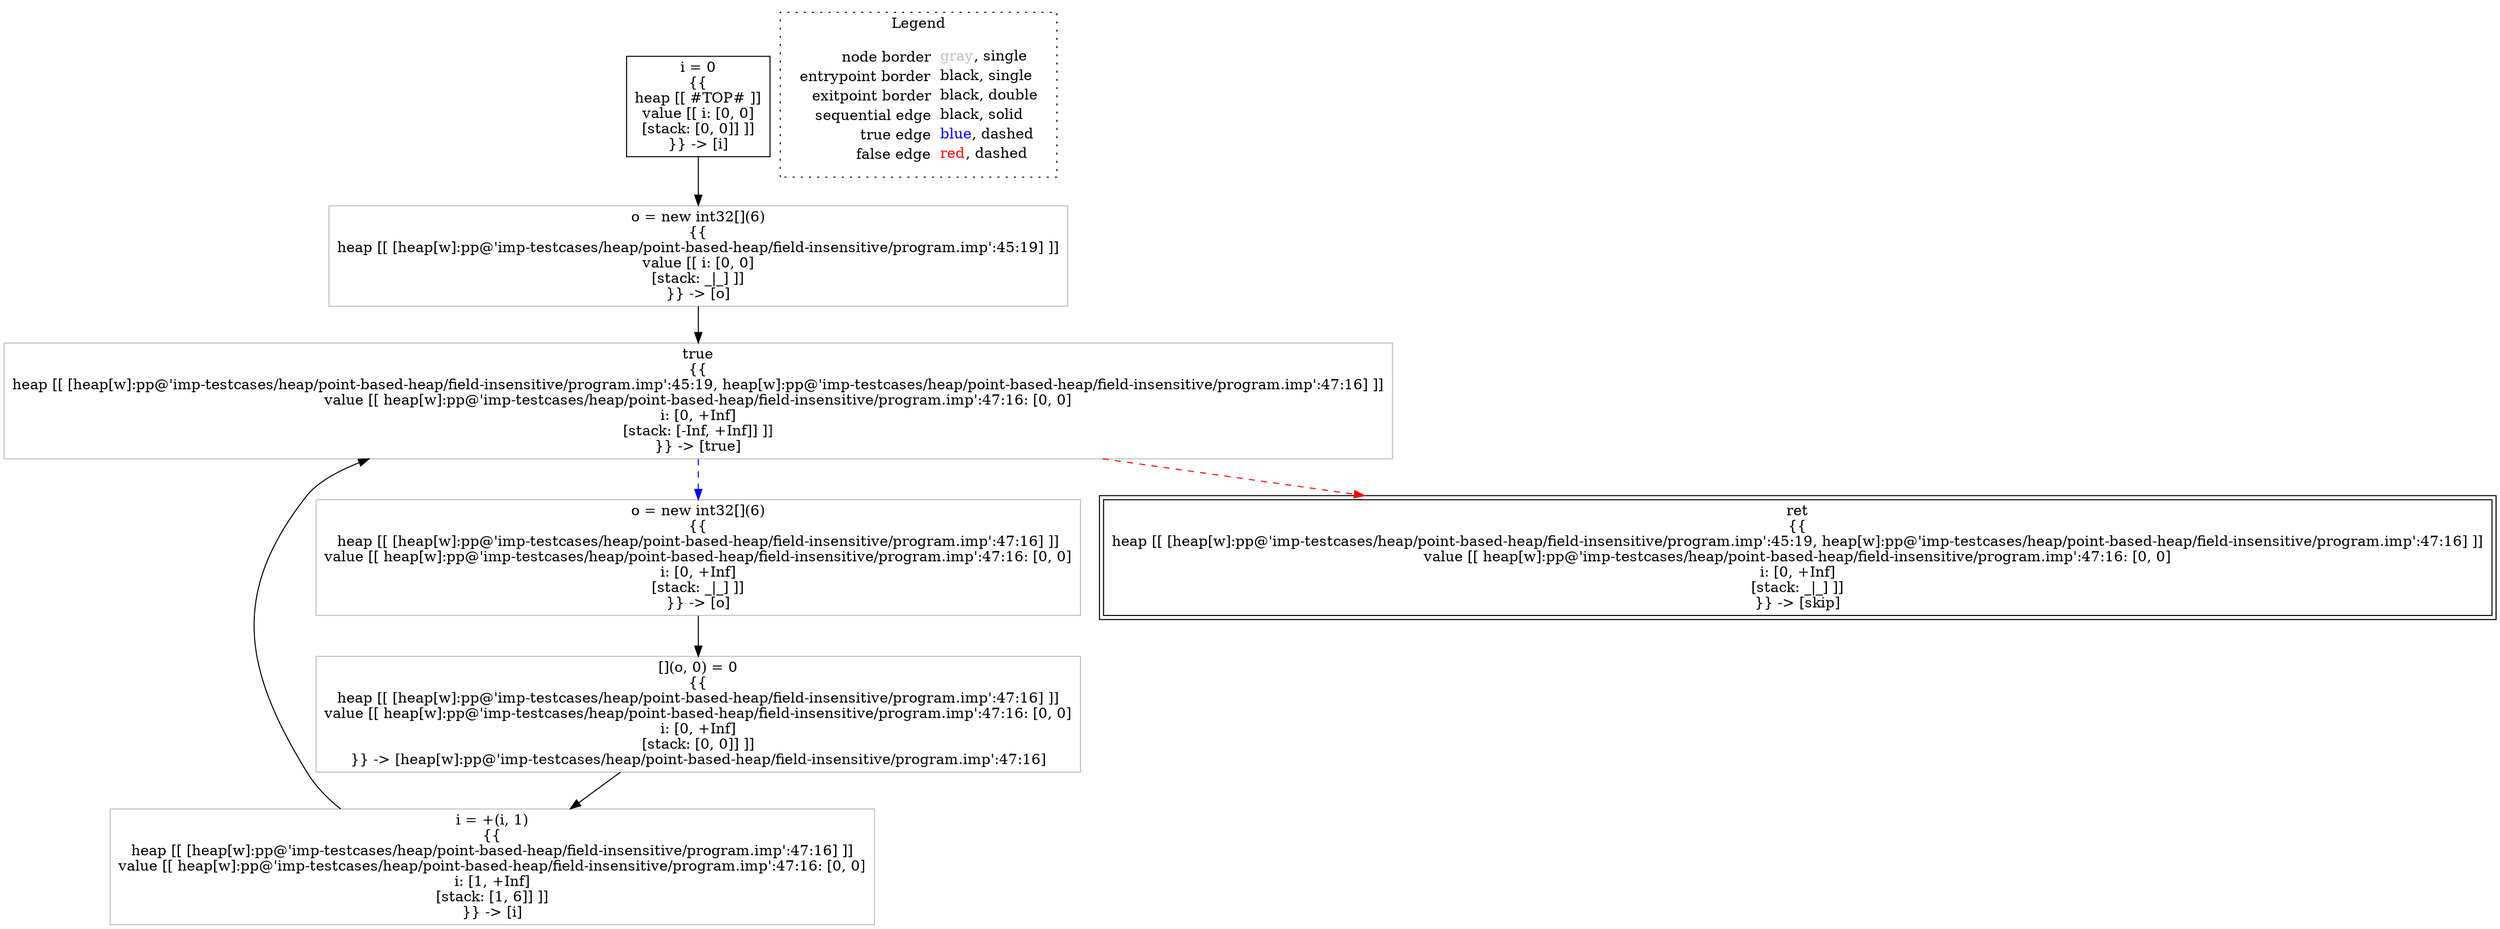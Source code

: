 digraph {
	"node0" [shape="rect",color="black",label=<i = 0<BR/>{{<BR/>heap [[ #TOP# ]]<BR/>value [[ i: [0, 0]<BR/>[stack: [0, 0]] ]]<BR/>}} -&gt; [i]>];
	"node1" [shape="rect",color="gray",label=<o = new int32[](6)<BR/>{{<BR/>heap [[ [heap[w]:pp@'imp-testcases/heap/point-based-heap/field-insensitive/program.imp':47:16] ]]<BR/>value [[ heap[w]:pp@'imp-testcases/heap/point-based-heap/field-insensitive/program.imp':47:16: [0, 0]<BR/>i: [0, +Inf]<BR/>[stack: _|_] ]]<BR/>}} -&gt; [o]>];
	"node2" [shape="rect",color="gray",label=<i = +(i, 1)<BR/>{{<BR/>heap [[ [heap[w]:pp@'imp-testcases/heap/point-based-heap/field-insensitive/program.imp':47:16] ]]<BR/>value [[ heap[w]:pp@'imp-testcases/heap/point-based-heap/field-insensitive/program.imp':47:16: [0, 0]<BR/>i: [1, +Inf]<BR/>[stack: [1, 6]] ]]<BR/>}} -&gt; [i]>];
	"node3" [shape="rect",color="gray",label=<[](o, 0) = 0<BR/>{{<BR/>heap [[ [heap[w]:pp@'imp-testcases/heap/point-based-heap/field-insensitive/program.imp':47:16] ]]<BR/>value [[ heap[w]:pp@'imp-testcases/heap/point-based-heap/field-insensitive/program.imp':47:16: [0, 0]<BR/>i: [0, +Inf]<BR/>[stack: [0, 0]] ]]<BR/>}} -&gt; [heap[w]:pp@'imp-testcases/heap/point-based-heap/field-insensitive/program.imp':47:16]>];
	"node4" [shape="rect",color="gray",label=<true<BR/>{{<BR/>heap [[ [heap[w]:pp@'imp-testcases/heap/point-based-heap/field-insensitive/program.imp':45:19, heap[w]:pp@'imp-testcases/heap/point-based-heap/field-insensitive/program.imp':47:16] ]]<BR/>value [[ heap[w]:pp@'imp-testcases/heap/point-based-heap/field-insensitive/program.imp':47:16: [0, 0]<BR/>i: [0, +Inf]<BR/>[stack: [-Inf, +Inf]] ]]<BR/>}} -&gt; [true]>];
	"node5" [shape="rect",color="black",peripheries="2",label=<ret<BR/>{{<BR/>heap [[ [heap[w]:pp@'imp-testcases/heap/point-based-heap/field-insensitive/program.imp':45:19, heap[w]:pp@'imp-testcases/heap/point-based-heap/field-insensitive/program.imp':47:16] ]]<BR/>value [[ heap[w]:pp@'imp-testcases/heap/point-based-heap/field-insensitive/program.imp':47:16: [0, 0]<BR/>i: [0, +Inf]<BR/>[stack: _|_] ]]<BR/>}} -&gt; [skip]>];
	"node6" [shape="rect",color="gray",label=<o = new int32[](6)<BR/>{{<BR/>heap [[ [heap[w]:pp@'imp-testcases/heap/point-based-heap/field-insensitive/program.imp':45:19] ]]<BR/>value [[ i: [0, 0]<BR/>[stack: _|_] ]]<BR/>}} -&gt; [o]>];
	"node1" -> "node3" [color="black"];
	"node2" -> "node4" [color="black"];
	"node3" -> "node2" [color="black"];
	"node4" -> "node1" [color="blue",style="dashed"];
	"node4" -> "node5" [color="red",style="dashed"];
	"node6" -> "node4" [color="black"];
	"node0" -> "node6" [color="black"];
subgraph cluster_legend {
	label="Legend";
	style=dotted;
	node [shape=plaintext];
	"legend" [label=<<table border="0" cellpadding="2" cellspacing="0" cellborder="0"><tr><td align="right">node border&nbsp;</td><td align="left"><font color="gray">gray</font>, single</td></tr><tr><td align="right">entrypoint border&nbsp;</td><td align="left"><font color="black">black</font>, single</td></tr><tr><td align="right">exitpoint border&nbsp;</td><td align="left"><font color="black">black</font>, double</td></tr><tr><td align="right">sequential edge&nbsp;</td><td align="left"><font color="black">black</font>, solid</td></tr><tr><td align="right">true edge&nbsp;</td><td align="left"><font color="blue">blue</font>, dashed</td></tr><tr><td align="right">false edge&nbsp;</td><td align="left"><font color="red">red</font>, dashed</td></tr></table>>];
}

}
